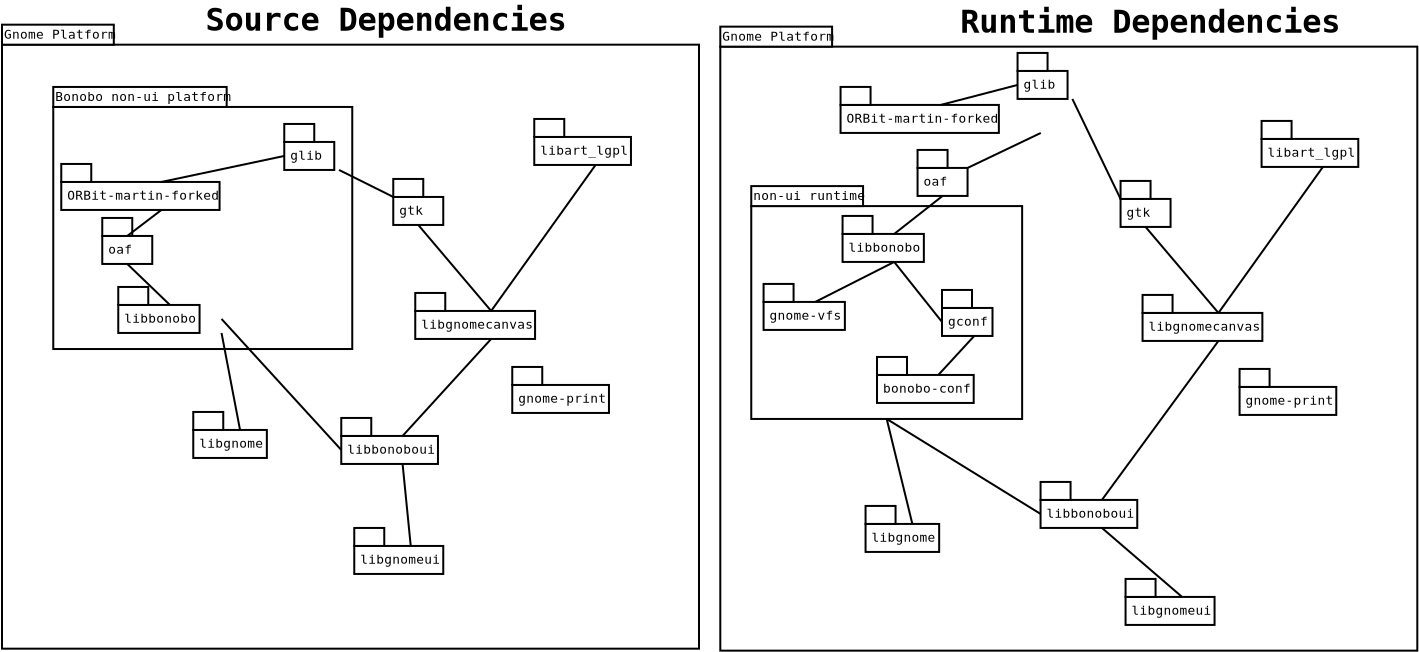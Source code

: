 <?xml version="1.0"?>
<diagram xmlns:dia="http://www.lysator.liu.se/~alla/dia/">
  <diagramdata>
    <attribute name="background">
      <color val="#ffffff"/>
    </attribute>
    <attribute name="paper">
      <composite type="paper">
        <attribute name="name">
          <string>#A4#</string>
        </attribute>
        <attribute name="tmargin">
          <real val="2.82"/>
        </attribute>
        <attribute name="bmargin">
          <real val="2.82"/>
        </attribute>
        <attribute name="lmargin">
          <real val="2.82"/>
        </attribute>
        <attribute name="rmargin">
          <real val="2.82"/>
        </attribute>
        <attribute name="is_portrait">
          <boolean val="true"/>
        </attribute>
        <attribute name="scaling">
          <real val="1"/>
        </attribute>
        <attribute name="fitto">
          <boolean val="false"/>
        </attribute>
      </composite>
    </attribute>
    <attribute name="grid">
      <composite type="grid">
        <attribute name="width_x">
          <real val="1"/>
        </attribute>
        <attribute name="width_y">
          <real val="1"/>
        </attribute>
        <attribute name="visible_x">
          <int val="1"/>
        </attribute>
        <attribute name="visible_y">
          <int val="1"/>
        </attribute>
      </composite>
    </attribute>
    <attribute name="guides">
      <composite type="guides">
        <attribute name="hguides"/>
        <attribute name="vguides"/>
      </composite>
    </attribute>
  </diagramdata>
  <layer name="Background" visible="true">
    <object type="UML - LargePackage" version="0" id="O0">
      <attribute name="obj_pos">
        <point val="33.602,-1.165"/>
      </attribute>
      <attribute name="obj_bb">
        <rectangle val="33.552,-3.015;68.502,29.085"/>
      </attribute>
      <attribute name="elem_corner">
        <point val="33.602,-1.165"/>
      </attribute>
      <attribute name="elem_width">
        <real val="34.85"/>
      </attribute>
      <attribute name="elem_height">
        <real val="30.2"/>
      </attribute>
      <attribute name="name">
        <string>#Gnome Platform#</string>
      </attribute>
      <attribute name="stereotype">
        <string/>
      </attribute>
    </object>
    <object type="UML - LargePackage" version="0" id="O1">
      <attribute name="obj_pos">
        <point val="35.15,6.807"/>
      </attribute>
      <attribute name="obj_bb">
        <rectangle val="35.1,4.957;48.744,17.5"/>
      </attribute>
      <attribute name="elem_corner">
        <point val="35.15,6.807"/>
      </attribute>
      <attribute name="elem_width">
        <real val="13.544"/>
      </attribute>
      <attribute name="elem_height">
        <real val="10.643"/>
      </attribute>
      <attribute name="name">
        <string>#non-ui runtime#</string>
      </attribute>
      <attribute name="stereotype">
        <string/>
      </attribute>
    </object>
    <object type="UML - LargePackage" version="0" id="O2">
      <attribute name="obj_pos">
        <point val="-2.313,-1.264"/>
      </attribute>
      <attribute name="obj_bb">
        <rectangle val="-2.363,-3.114;32.587,28.986"/>
      </attribute>
      <attribute name="elem_corner">
        <point val="-2.313,-1.264"/>
      </attribute>
      <attribute name="elem_width">
        <real val="34.85"/>
      </attribute>
      <attribute name="elem_height">
        <real val="30.2"/>
      </attribute>
      <attribute name="name">
        <string>#Gnome Platform#</string>
      </attribute>
      <attribute name="stereotype">
        <string/>
      </attribute>
    </object>
    <object type="UML - LargePackage" version="0" id="O3">
      <attribute name="obj_pos">
        <point val="0.25,1.85"/>
      </attribute>
      <attribute name="obj_bb">
        <rectangle val="0.2,4.163e-17;15.25,14.004"/>
      </attribute>
      <attribute name="elem_corner">
        <point val="0.25,1.85"/>
      </attribute>
      <attribute name="elem_width">
        <real val="14.95"/>
      </attribute>
      <attribute name="elem_height">
        <real val="12.104"/>
      </attribute>
      <attribute name="name">
        <string>#Bonobo non-ui platform#</string>
      </attribute>
      <attribute name="stereotype">
        <string/>
      </attribute>
    </object>
    <object type="UML - SmallPackage" version="0" id="O4">
      <attribute name="obj_pos">
        <point val="11.8,3.6"/>
      </attribute>
      <attribute name="obj_bb">
        <rectangle val="11.75,2.65;14.589,5.05"/>
      </attribute>
      <attribute name="elem_corner">
        <point val="11.8,3.6"/>
      </attribute>
      <attribute name="elem_width">
        <real val="2.739"/>
      </attribute>
      <attribute name="elem_height">
        <real val="1.4"/>
      </attribute>
      <attribute name="text">
        <composite type="text">
          <attribute name="string">
            <string>#glib#</string>
          </attribute>
          <attribute name="font">
            <font name="Courier"/>
          </attribute>
          <attribute name="height">
            <real val="0.8"/>
          </attribute>
          <attribute name="pos">
            <point val="12.1,4.495"/>
          </attribute>
          <attribute name="color">
            <color val="#000000"/>
          </attribute>
          <attribute name="alignment">
            <enum val="0"/>
          </attribute>
        </composite>
      </attribute>
    </object>
    <object type="UML - SmallPackage" version="0" id="O5">
      <attribute name="obj_pos">
        <point val="17.25,6.35"/>
      </attribute>
      <attribute name="obj_bb">
        <rectangle val="17.2,5.4;19.8,7.8"/>
      </attribute>
      <attribute name="elem_corner">
        <point val="17.25,6.35"/>
      </attribute>
      <attribute name="elem_width">
        <real val="2.5"/>
      </attribute>
      <attribute name="elem_height">
        <real val="1.4"/>
      </attribute>
      <attribute name="text">
        <composite type="text">
          <attribute name="string">
            <string>#gtk#</string>
          </attribute>
          <attribute name="font">
            <font name="Courier"/>
          </attribute>
          <attribute name="height">
            <real val="0.8"/>
          </attribute>
          <attribute name="pos">
            <point val="17.55,7.245"/>
          </attribute>
          <attribute name="color">
            <color val="#000000"/>
          </attribute>
          <attribute name="alignment">
            <enum val="0"/>
          </attribute>
        </composite>
      </attribute>
    </object>
    <object type="UML - SmallPackage" version="0" id="O6">
      <attribute name="obj_pos">
        <point val="3.5,11.75"/>
      </attribute>
      <attribute name="obj_bb">
        <rectangle val="3.45,10.8;8.713,13.2"/>
      </attribute>
      <attribute name="elem_corner">
        <point val="3.5,11.75"/>
      </attribute>
      <attribute name="elem_width">
        <real val="5.163"/>
      </attribute>
      <attribute name="elem_height">
        <real val="1.4"/>
      </attribute>
      <attribute name="text">
        <composite type="text">
          <attribute name="string">
            <string>#libbonobo#</string>
          </attribute>
          <attribute name="font">
            <font name="Courier"/>
          </attribute>
          <attribute name="height">
            <real val="0.8"/>
          </attribute>
          <attribute name="pos">
            <point val="3.8,12.645"/>
          </attribute>
          <attribute name="color">
            <color val="#000000"/>
          </attribute>
          <attribute name="alignment">
            <enum val="0"/>
          </attribute>
        </composite>
      </attribute>
    </object>
    <object type="UML - SmallPackage" version="0" id="O7">
      <attribute name="obj_pos">
        <point val="24.3,3.35"/>
      </attribute>
      <attribute name="obj_bb">
        <rectangle val="24.25,2.4;30.483,4.8"/>
      </attribute>
      <attribute name="elem_corner">
        <point val="24.3,3.35"/>
      </attribute>
      <attribute name="elem_width">
        <real val="6.133"/>
      </attribute>
      <attribute name="elem_height">
        <real val="1.4"/>
      </attribute>
      <attribute name="text">
        <composite type="text">
          <attribute name="string">
            <string>#libart_lgpl#</string>
          </attribute>
          <attribute name="font">
            <font name="Courier"/>
          </attribute>
          <attribute name="height">
            <real val="0.8"/>
          </attribute>
          <attribute name="pos">
            <point val="24.6,4.245"/>
          </attribute>
          <attribute name="color">
            <color val="#000000"/>
          </attribute>
          <attribute name="alignment">
            <enum val="0"/>
          </attribute>
        </composite>
      </attribute>
    </object>
    <object type="UML - SmallPackage" version="0" id="O8">
      <attribute name="obj_pos">
        <point val="14.65,18.3"/>
      </attribute>
      <attribute name="obj_bb">
        <rectangle val="14.6,17.35;20.833,19.75"/>
      </attribute>
      <attribute name="elem_corner">
        <point val="14.65,18.3"/>
      </attribute>
      <attribute name="elem_width">
        <real val="6.133"/>
      </attribute>
      <attribute name="elem_height">
        <real val="1.4"/>
      </attribute>
      <attribute name="text">
        <composite type="text">
          <attribute name="string">
            <string>#libbonoboui#</string>
          </attribute>
          <attribute name="font">
            <font name="Courier"/>
          </attribute>
          <attribute name="height">
            <real val="0.8"/>
          </attribute>
          <attribute name="pos">
            <point val="14.95,19.195"/>
          </attribute>
          <attribute name="color">
            <color val="#000000"/>
          </attribute>
          <attribute name="alignment">
            <enum val="0"/>
          </attribute>
        </composite>
      </attribute>
    </object>
    <object type="UML - SmallPackage" version="0" id="O9">
      <attribute name="obj_pos">
        <point val="0.65,5.6"/>
      </attribute>
      <attribute name="obj_bb">
        <rectangle val="0.6,4.65;10.711,7.05"/>
      </attribute>
      <attribute name="elem_corner">
        <point val="0.65,5.6"/>
      </attribute>
      <attribute name="elem_width">
        <real val="10.011"/>
      </attribute>
      <attribute name="elem_height">
        <real val="1.4"/>
      </attribute>
      <attribute name="text">
        <composite type="text">
          <attribute name="string">
            <string>#ORBit-martin-forked#</string>
          </attribute>
          <attribute name="font">
            <font name="Courier"/>
          </attribute>
          <attribute name="height">
            <real val="0.8"/>
          </attribute>
          <attribute name="pos">
            <point val="0.95,6.495"/>
          </attribute>
          <attribute name="color">
            <color val="#000000"/>
          </attribute>
          <attribute name="alignment">
            <enum val="0"/>
          </attribute>
        </composite>
      </attribute>
    </object>
    <object type="UML - SmallPackage" version="0" id="O10">
      <attribute name="obj_pos">
        <point val="2.7,8.3"/>
      </attribute>
      <attribute name="obj_bb">
        <rectangle val="2.65,7.35;5.25,9.75"/>
      </attribute>
      <attribute name="elem_corner">
        <point val="2.7,8.3"/>
      </attribute>
      <attribute name="elem_width">
        <real val="2.5"/>
      </attribute>
      <attribute name="elem_height">
        <real val="1.4"/>
      </attribute>
      <attribute name="text">
        <composite type="text">
          <attribute name="string">
            <string>#oaf#</string>
          </attribute>
          <attribute name="font">
            <font name="Courier"/>
          </attribute>
          <attribute name="height">
            <real val="0.8"/>
          </attribute>
          <attribute name="pos">
            <point val="3,9.195"/>
          </attribute>
          <attribute name="color">
            <color val="#000000"/>
          </attribute>
          <attribute name="alignment">
            <enum val="0"/>
          </attribute>
        </composite>
      </attribute>
    </object>
    <object type="UML - SmallPackage" version="0" id="O11">
      <attribute name="obj_pos">
        <point val="7.25,18"/>
      </attribute>
      <attribute name="obj_bb">
        <rectangle val="7.2,17.05;11.978,19.45"/>
      </attribute>
      <attribute name="elem_corner">
        <point val="7.25,18"/>
      </attribute>
      <attribute name="elem_width">
        <real val="4.678"/>
      </attribute>
      <attribute name="elem_height">
        <real val="1.4"/>
      </attribute>
      <attribute name="text">
        <composite type="text">
          <attribute name="string">
            <string>#libgnome#</string>
          </attribute>
          <attribute name="font">
            <font name="Courier"/>
          </attribute>
          <attribute name="height">
            <real val="0.8"/>
          </attribute>
          <attribute name="pos">
            <point val="7.55,18.895"/>
          </attribute>
          <attribute name="color">
            <color val="#000000"/>
          </attribute>
          <attribute name="alignment">
            <enum val="0"/>
          </attribute>
        </composite>
      </attribute>
    </object>
    <object type="UML - SmallPackage" version="0" id="O12">
      <attribute name="obj_pos">
        <point val="15.3,23.8"/>
      </attribute>
      <attribute name="obj_bb">
        <rectangle val="15.25,22.85;20.998,25.25"/>
      </attribute>
      <attribute name="elem_corner">
        <point val="15.3,23.8"/>
      </attribute>
      <attribute name="elem_width">
        <real val="5.648"/>
      </attribute>
      <attribute name="elem_height">
        <real val="1.4"/>
      </attribute>
      <attribute name="text">
        <composite type="text">
          <attribute name="string">
            <string>#libgnomeui#</string>
          </attribute>
          <attribute name="font">
            <font name="Courier"/>
          </attribute>
          <attribute name="height">
            <real val="0.8"/>
          </attribute>
          <attribute name="pos">
            <point val="15.6,24.695"/>
          </attribute>
          <attribute name="color">
            <color val="#000000"/>
          </attribute>
          <attribute name="alignment">
            <enum val="0"/>
          </attribute>
        </composite>
      </attribute>
    </object>
    <object type="UML - SmallPackage" version="0" id="O13">
      <attribute name="obj_pos">
        <point val="18.35,12.05"/>
      </attribute>
      <attribute name="obj_bb">
        <rectangle val="18.3,11.1;25.987,13.5"/>
      </attribute>
      <attribute name="elem_corner">
        <point val="18.35,12.05"/>
      </attribute>
      <attribute name="elem_width">
        <real val="7.587"/>
      </attribute>
      <attribute name="elem_height">
        <real val="1.4"/>
      </attribute>
      <attribute name="text">
        <composite type="text">
          <attribute name="string">
            <string>#libgnomecanvas#</string>
          </attribute>
          <attribute name="font">
            <font name="Courier"/>
          </attribute>
          <attribute name="height">
            <real val="0.8"/>
          </attribute>
          <attribute name="pos">
            <point val="18.65,12.945"/>
          </attribute>
          <attribute name="color">
            <color val="#000000"/>
          </attribute>
          <attribute name="alignment">
            <enum val="0"/>
          </attribute>
        </composite>
      </attribute>
    </object>
    <object type="Standard - Line" version="0" id="O14">
      <attribute name="obj_pos">
        <point val="11.8,4.3"/>
      </attribute>
      <attribute name="obj_bb">
        <rectangle val="5.606,4.25;11.85,5.65"/>
      </attribute>
      <attribute name="conn_endpoints">
        <point val="11.8,4.3"/>
        <point val="5.656,5.6"/>
      </attribute>
      <attribute name="numcp">
        <int val="1"/>
      </attribute>
      <connections>
        <connection handle="0" to="O4" connection="3"/>
        <connection handle="1" to="O9" connection="1"/>
      </connections>
    </object>
    <object type="Standard - Line" version="0" id="O15">
      <attribute name="obj_pos">
        <point val="14.539,5"/>
      </attribute>
      <attribute name="obj_bb">
        <rectangle val="14.489,4.95;17.3,6.4"/>
      </attribute>
      <attribute name="conn_endpoints">
        <point val="14.539,5"/>
        <point val="17.25,6.35"/>
      </attribute>
      <attribute name="numcp">
        <int val="1"/>
      </attribute>
      <connections>
        <connection handle="0" to="O4" connection="7"/>
        <connection handle="1" to="O5" connection="0"/>
      </connections>
    </object>
    <object type="Standard - Line" version="0" id="O16">
      <attribute name="obj_pos">
        <point val="5.656,7"/>
      </attribute>
      <attribute name="obj_bb">
        <rectangle val="3.9,6.95;5.706,8.35"/>
      </attribute>
      <attribute name="conn_endpoints">
        <point val="5.656,7"/>
        <point val="3.95,8.3"/>
      </attribute>
      <attribute name="numcp">
        <int val="1"/>
      </attribute>
      <connections>
        <connection handle="0" to="O9" connection="6"/>
        <connection handle="1" to="O10" connection="1"/>
      </connections>
    </object>
    <object type="Standard - Line" version="0" id="O17">
      <attribute name="obj_pos">
        <point val="3.95,9.7"/>
      </attribute>
      <attribute name="obj_bb">
        <rectangle val="3.9,9.65;6.132,11.8"/>
      </attribute>
      <attribute name="conn_endpoints">
        <point val="3.95,9.7"/>
        <point val="6.082,11.75"/>
      </attribute>
      <attribute name="numcp">
        <int val="1"/>
      </attribute>
      <connections>
        <connection handle="0" to="O10" connection="6"/>
        <connection handle="1" to="O6" connection="1"/>
      </connections>
    </object>
    <object type="Standard - Line" version="0" id="O18">
      <attribute name="obj_pos">
        <point val="8.663,13.15"/>
      </attribute>
      <attribute name="obj_bb">
        <rectangle val="8.613,13.1;9.639,18.05"/>
      </attribute>
      <attribute name="conn_endpoints">
        <point val="8.663,13.15"/>
        <point val="9.589,18"/>
      </attribute>
      <attribute name="numcp">
        <int val="1"/>
      </attribute>
      <connections>
        <connection handle="0" to="O6" connection="7"/>
        <connection handle="1" to="O11" connection="1"/>
      </connections>
    </object>
    <object type="Standard - Line" version="0" id="O19">
      <attribute name="obj_pos">
        <point val="27.366,4.75"/>
      </attribute>
      <attribute name="obj_bb">
        <rectangle val="22.094,4.7;27.416,12.1"/>
      </attribute>
      <attribute name="conn_endpoints">
        <point val="27.366,4.75"/>
        <point val="22.144,12.05"/>
      </attribute>
      <attribute name="numcp">
        <int val="1"/>
      </attribute>
      <connections>
        <connection handle="0" to="O7" connection="6"/>
        <connection handle="1" to="O13" connection="1"/>
      </connections>
    </object>
    <object type="Standard - Line" version="0" id="O20">
      <attribute name="obj_pos">
        <point val="18.5,7.75"/>
      </attribute>
      <attribute name="obj_bb">
        <rectangle val="18.45,7.7;22.194,12.1"/>
      </attribute>
      <attribute name="conn_endpoints">
        <point val="18.5,7.75"/>
        <point val="22.144,12.05"/>
      </attribute>
      <attribute name="numcp">
        <int val="1"/>
      </attribute>
      <connections>
        <connection handle="0" to="O5" connection="6"/>
        <connection handle="1" to="O13" connection="1"/>
      </connections>
    </object>
    <object type="Standard - Line" version="0" id="O21">
      <attribute name="obj_pos">
        <point val="8.663,12.45"/>
      </attribute>
      <attribute name="obj_bb">
        <rectangle val="8.613,12.4;14.7,19.05"/>
      </attribute>
      <attribute name="conn_endpoints">
        <point val="8.663,12.45"/>
        <point val="14.65,19"/>
      </attribute>
      <attribute name="numcp">
        <int val="1"/>
      </attribute>
      <connections>
        <connection handle="0" to="O6" connection="4"/>
        <connection handle="1" to="O8" connection="3"/>
      </connections>
    </object>
    <object type="Standard - Line" version="0" id="O22">
      <attribute name="obj_pos">
        <point val="22.144,13.45"/>
      </attribute>
      <attribute name="obj_bb">
        <rectangle val="17.666,13.4;22.194,18.35"/>
      </attribute>
      <attribute name="conn_endpoints">
        <point val="22.144,13.45"/>
        <point val="17.716,18.3"/>
      </attribute>
      <attribute name="numcp">
        <int val="1"/>
      </attribute>
      <connections>
        <connection handle="0" to="O13" connection="6"/>
        <connection handle="1" to="O8" connection="1"/>
      </connections>
    </object>
    <object type="Standard - Line" version="0" id="O23">
      <attribute name="obj_pos">
        <point val="17.716,19.7"/>
      </attribute>
      <attribute name="obj_bb">
        <rectangle val="17.666,19.65;18.174,23.85"/>
      </attribute>
      <attribute name="conn_endpoints">
        <point val="17.716,19.7"/>
        <point val="18.124,23.8"/>
      </attribute>
      <attribute name="numcp">
        <int val="1"/>
      </attribute>
      <connections>
        <connection handle="0" to="O8" connection="6"/>
        <connection handle="1" to="O12" connection="1"/>
      </connections>
    </object>
    <object type="UML - SmallPackage" version="0" id="O24">
      <attribute name="obj_pos">
        <point val="23.2,15.75"/>
      </attribute>
      <attribute name="obj_bb">
        <rectangle val="23.15,14.8;29.383,17.2"/>
      </attribute>
      <attribute name="elem_corner">
        <point val="23.2,15.75"/>
      </attribute>
      <attribute name="elem_width">
        <real val="6.133"/>
      </attribute>
      <attribute name="elem_height">
        <real val="1.4"/>
      </attribute>
      <attribute name="text">
        <composite type="text">
          <attribute name="string">
            <string>#gnome-print#</string>
          </attribute>
          <attribute name="font">
            <font name="Courier"/>
          </attribute>
          <attribute name="height">
            <real val="0.8"/>
          </attribute>
          <attribute name="pos">
            <point val="23.5,16.645"/>
          </attribute>
          <attribute name="color">
            <color val="#000000"/>
          </attribute>
          <attribute name="alignment">
            <enum val="0"/>
          </attribute>
        </composite>
      </attribute>
    </object>
    <object type="Standard - Text" version="0" id="O25">
      <attribute name="obj_pos">
        <point val="16.883,-1.96"/>
      </attribute>
      <attribute name="obj_bb">
        <rectangle val="5.269,-3.451;28.497,-1.451"/>
      </attribute>
      <attribute name="text">
        <composite type="text">
          <attribute name="string">
            <string>#Source Dependencies#</string>
          </attribute>
          <attribute name="font">
            <font name="Courier-Bold"/>
          </attribute>
          <attribute name="height">
            <real val="2"/>
          </attribute>
          <attribute name="pos">
            <point val="16.883,-1.96"/>
          </attribute>
          <attribute name="color">
            <color val="#000000"/>
          </attribute>
          <attribute name="alignment">
            <enum val="1"/>
          </attribute>
        </composite>
      </attribute>
    </object>
    <object type="Standard - Text" version="0" id="O26">
      <attribute name="obj_pos">
        <point val="55.102,-1.86"/>
      </attribute>
      <attribute name="obj_bb">
        <rectangle val="42.882,-3.351;67.322,-1.351"/>
      </attribute>
      <attribute name="text">
        <composite type="text">
          <attribute name="string">
            <string>#Runtime Dependencies#</string>
          </attribute>
          <attribute name="font">
            <font name="Courier-Bold"/>
          </attribute>
          <attribute name="height">
            <real val="2"/>
          </attribute>
          <attribute name="pos">
            <point val="55.102,-1.86"/>
          </attribute>
          <attribute name="color">
            <color val="#000000"/>
          </attribute>
          <attribute name="alignment">
            <enum val="1"/>
          </attribute>
        </composite>
      </attribute>
    </object>
    <object type="UML - SmallPackage" version="0" id="O27">
      <attribute name="obj_pos">
        <point val="48.465,0.049"/>
      </attribute>
      <attribute name="obj_bb">
        <rectangle val="48.416,-0.901;51.255,1.499"/>
      </attribute>
      <attribute name="elem_corner">
        <point val="48.465,0.049"/>
      </attribute>
      <attribute name="elem_width">
        <real val="2.739"/>
      </attribute>
      <attribute name="elem_height">
        <real val="1.4"/>
      </attribute>
      <attribute name="text">
        <composite type="text">
          <attribute name="string">
            <string>#glib#</string>
          </attribute>
          <attribute name="font">
            <font name="Courier"/>
          </attribute>
          <attribute name="height">
            <real val="0.8"/>
          </attribute>
          <attribute name="pos">
            <point val="48.766,0.944"/>
          </attribute>
          <attribute name="color">
            <color val="#000000"/>
          </attribute>
          <attribute name="alignment">
            <enum val="0"/>
          </attribute>
        </composite>
      </attribute>
    </object>
    <object type="UML - SmallPackage" version="0" id="O28">
      <attribute name="obj_pos">
        <point val="53.615,6.449"/>
      </attribute>
      <attribute name="obj_bb">
        <rectangle val="53.566,5.499;56.166,7.899"/>
      </attribute>
      <attribute name="elem_corner">
        <point val="53.615,6.449"/>
      </attribute>
      <attribute name="elem_width">
        <real val="2.5"/>
      </attribute>
      <attribute name="elem_height">
        <real val="1.4"/>
      </attribute>
      <attribute name="text">
        <composite type="text">
          <attribute name="string">
            <string>#gtk#</string>
          </attribute>
          <attribute name="font">
            <font name="Courier"/>
          </attribute>
          <attribute name="height">
            <real val="0.8"/>
          </attribute>
          <attribute name="pos">
            <point val="53.916,7.344"/>
          </attribute>
          <attribute name="color">
            <color val="#000000"/>
          </attribute>
          <attribute name="alignment">
            <enum val="0"/>
          </attribute>
        </composite>
      </attribute>
    </object>
    <object type="UML - SmallPackage" version="0" id="O29">
      <attribute name="obj_pos">
        <point val="39.715,8.199"/>
      </attribute>
      <attribute name="obj_bb">
        <rectangle val="39.666,7.249;44.929,9.649"/>
      </attribute>
      <attribute name="elem_corner">
        <point val="39.715,8.199"/>
      </attribute>
      <attribute name="elem_width">
        <real val="5.163"/>
      </attribute>
      <attribute name="elem_height">
        <real val="1.4"/>
      </attribute>
      <attribute name="text">
        <composite type="text">
          <attribute name="string">
            <string>#libbonobo#</string>
          </attribute>
          <attribute name="font">
            <font name="Courier"/>
          </attribute>
          <attribute name="height">
            <real val="0.8"/>
          </attribute>
          <attribute name="pos">
            <point val="40.016,9.094"/>
          </attribute>
          <attribute name="color">
            <color val="#000000"/>
          </attribute>
          <attribute name="alignment">
            <enum val="0"/>
          </attribute>
        </composite>
      </attribute>
    </object>
    <object type="UML - SmallPackage" version="0" id="O30">
      <attribute name="obj_pos">
        <point val="60.666,3.449"/>
      </attribute>
      <attribute name="obj_bb">
        <rectangle val="60.615,2.499;66.848,4.899"/>
      </attribute>
      <attribute name="elem_corner">
        <point val="60.666,3.449"/>
      </attribute>
      <attribute name="elem_width">
        <real val="6.133"/>
      </attribute>
      <attribute name="elem_height">
        <real val="1.4"/>
      </attribute>
      <attribute name="text">
        <composite type="text">
          <attribute name="string">
            <string>#libart_lgpl#</string>
          </attribute>
          <attribute name="font">
            <font name="Courier"/>
          </attribute>
          <attribute name="height">
            <real val="0.8"/>
          </attribute>
          <attribute name="pos">
            <point val="60.965,4.344"/>
          </attribute>
          <attribute name="color">
            <color val="#000000"/>
          </attribute>
          <attribute name="alignment">
            <enum val="0"/>
          </attribute>
        </composite>
      </attribute>
    </object>
    <object type="UML - SmallPackage" version="0" id="O31">
      <attribute name="obj_pos">
        <point val="49.615,21.499"/>
      </attribute>
      <attribute name="obj_bb">
        <rectangle val="49.566,20.549;55.798,22.949"/>
      </attribute>
      <attribute name="elem_corner">
        <point val="49.615,21.499"/>
      </attribute>
      <attribute name="elem_width">
        <real val="6.133"/>
      </attribute>
      <attribute name="elem_height">
        <real val="1.4"/>
      </attribute>
      <attribute name="text">
        <composite type="text">
          <attribute name="string">
            <string>#libbonoboui#</string>
          </attribute>
          <attribute name="font">
            <font name="Courier"/>
          </attribute>
          <attribute name="height">
            <real val="0.8"/>
          </attribute>
          <attribute name="pos">
            <point val="49.916,22.394"/>
          </attribute>
          <attribute name="color">
            <color val="#000000"/>
          </attribute>
          <attribute name="alignment">
            <enum val="0"/>
          </attribute>
        </composite>
      </attribute>
    </object>
    <object type="UML - SmallPackage" version="0" id="O32">
      <attribute name="obj_pos">
        <point val="39.615,1.749"/>
      </attribute>
      <attribute name="obj_bb">
        <rectangle val="39.566,0.799;49.677,3.199"/>
      </attribute>
      <attribute name="elem_corner">
        <point val="39.615,1.749"/>
      </attribute>
      <attribute name="elem_width">
        <real val="10.011"/>
      </attribute>
      <attribute name="elem_height">
        <real val="1.4"/>
      </attribute>
      <attribute name="text">
        <composite type="text">
          <attribute name="string">
            <string>#ORBit-martin-forked#</string>
          </attribute>
          <attribute name="font">
            <font name="Courier"/>
          </attribute>
          <attribute name="height">
            <real val="0.8"/>
          </attribute>
          <attribute name="pos">
            <point val="39.916,2.644"/>
          </attribute>
          <attribute name="color">
            <color val="#000000"/>
          </attribute>
          <attribute name="alignment">
            <enum val="0"/>
          </attribute>
        </composite>
      </attribute>
    </object>
    <object type="UML - SmallPackage" version="0" id="O33">
      <attribute name="obj_pos">
        <point val="43.465,4.899"/>
      </attribute>
      <attribute name="obj_bb">
        <rectangle val="43.416,3.949;46.016,6.349"/>
      </attribute>
      <attribute name="elem_corner">
        <point val="43.465,4.899"/>
      </attribute>
      <attribute name="elem_width">
        <real val="2.5"/>
      </attribute>
      <attribute name="elem_height">
        <real val="1.4"/>
      </attribute>
      <attribute name="text">
        <composite type="text">
          <attribute name="string">
            <string>#oaf#</string>
          </attribute>
          <attribute name="font">
            <font name="Courier"/>
          </attribute>
          <attribute name="height">
            <real val="0.8"/>
          </attribute>
          <attribute name="pos">
            <point val="43.766,5.794"/>
          </attribute>
          <attribute name="color">
            <color val="#000000"/>
          </attribute>
          <attribute name="alignment">
            <enum val="0"/>
          </attribute>
        </composite>
      </attribute>
    </object>
    <object type="UML - SmallPackage" version="0" id="O34">
      <attribute name="obj_pos">
        <point val="40.865,22.699"/>
      </attribute>
      <attribute name="obj_bb">
        <rectangle val="40.816,21.749;45.594,24.149"/>
      </attribute>
      <attribute name="elem_corner">
        <point val="40.865,22.699"/>
      </attribute>
      <attribute name="elem_width">
        <real val="4.678"/>
      </attribute>
      <attribute name="elem_height">
        <real val="1.4"/>
      </attribute>
      <attribute name="text">
        <composite type="text">
          <attribute name="string">
            <string>#libgnome#</string>
          </attribute>
          <attribute name="font">
            <font name="Courier"/>
          </attribute>
          <attribute name="height">
            <real val="0.8"/>
          </attribute>
          <attribute name="pos">
            <point val="41.166,23.594"/>
          </attribute>
          <attribute name="color">
            <color val="#000000"/>
          </attribute>
          <attribute name="alignment">
            <enum val="0"/>
          </attribute>
        </composite>
      </attribute>
    </object>
    <object type="UML - SmallPackage" version="0" id="O35">
      <attribute name="obj_pos">
        <point val="53.865,26.349"/>
      </attribute>
      <attribute name="obj_bb">
        <rectangle val="53.816,25.399;59.563,27.799"/>
      </attribute>
      <attribute name="elem_corner">
        <point val="53.865,26.349"/>
      </attribute>
      <attribute name="elem_width">
        <real val="5.648"/>
      </attribute>
      <attribute name="elem_height">
        <real val="1.4"/>
      </attribute>
      <attribute name="text">
        <composite type="text">
          <attribute name="string">
            <string>#libgnomeui#</string>
          </attribute>
          <attribute name="font">
            <font name="Courier"/>
          </attribute>
          <attribute name="height">
            <real val="0.8"/>
          </attribute>
          <attribute name="pos">
            <point val="54.166,27.244"/>
          </attribute>
          <attribute name="color">
            <color val="#000000"/>
          </attribute>
          <attribute name="alignment">
            <enum val="0"/>
          </attribute>
        </composite>
      </attribute>
    </object>
    <object type="UML - SmallPackage" version="0" id="O36">
      <attribute name="obj_pos">
        <point val="54.715,12.149"/>
      </attribute>
      <attribute name="obj_bb">
        <rectangle val="54.666,11.199;62.353,13.599"/>
      </attribute>
      <attribute name="elem_corner">
        <point val="54.715,12.149"/>
      </attribute>
      <attribute name="elem_width">
        <real val="7.587"/>
      </attribute>
      <attribute name="elem_height">
        <real val="1.4"/>
      </attribute>
      <attribute name="text">
        <composite type="text">
          <attribute name="string">
            <string>#libgnomecanvas#</string>
          </attribute>
          <attribute name="font">
            <font name="Courier"/>
          </attribute>
          <attribute name="height">
            <real val="0.8"/>
          </attribute>
          <attribute name="pos">
            <point val="55.016,13.044"/>
          </attribute>
          <attribute name="color">
            <color val="#000000"/>
          </attribute>
          <attribute name="alignment">
            <enum val="0"/>
          </attribute>
        </composite>
      </attribute>
    </object>
    <object type="Standard - Line" version="0" id="O37">
      <attribute name="obj_pos">
        <point val="48.465,0.749"/>
      </attribute>
      <attribute name="obj_bb">
        <rectangle val="44.571,0.699;48.516,1.799"/>
      </attribute>
      <attribute name="conn_endpoints">
        <point val="48.465,0.749"/>
        <point val="44.621,1.749"/>
      </attribute>
      <attribute name="numcp">
        <int val="1"/>
      </attribute>
      <connections>
        <connection handle="0" to="O27" connection="3"/>
        <connection handle="1" to="O32" connection="1"/>
      </connections>
    </object>
    <object type="Standard - Line" version="0" id="O38">
      <attribute name="obj_pos">
        <point val="51.205,1.449"/>
      </attribute>
      <attribute name="obj_bb">
        <rectangle val="51.155,1.399;53.666,6.499"/>
      </attribute>
      <attribute name="conn_endpoints">
        <point val="51.205,1.449"/>
        <point val="53.615,6.449"/>
      </attribute>
      <attribute name="numcp">
        <int val="1"/>
      </attribute>
      <connections>
        <connection handle="0" to="O27" connection="7"/>
        <connection handle="1" to="O28" connection="0"/>
      </connections>
    </object>
    <object type="Standard - Line" version="0" id="O39">
      <attribute name="obj_pos">
        <point val="49.627,3.149"/>
      </attribute>
      <attribute name="obj_bb">
        <rectangle val="45.916,3.099;49.677,4.949"/>
      </attribute>
      <attribute name="conn_endpoints">
        <point val="49.627,3.149"/>
        <point val="45.965,4.899"/>
      </attribute>
      <attribute name="numcp">
        <int val="1"/>
      </attribute>
      <connections>
        <connection handle="0" to="O32" connection="7"/>
        <connection handle="1" to="O33" connection="2"/>
      </connections>
    </object>
    <object type="Standard - Line" version="0" id="O40">
      <attribute name="obj_pos">
        <point val="44.715,6.299"/>
      </attribute>
      <attribute name="obj_bb">
        <rectangle val="42.247,6.249;44.766,8.249"/>
      </attribute>
      <attribute name="conn_endpoints">
        <point val="44.715,6.299"/>
        <point val="42.297,8.199"/>
      </attribute>
      <attribute name="numcp">
        <int val="1"/>
      </attribute>
      <connections>
        <connection handle="0" to="O33" connection="6"/>
        <connection handle="1" to="O29" connection="1"/>
      </connections>
    </object>
    <object type="Standard - Line" version="0" id="O41">
      <attribute name="obj_pos">
        <point val="63.732,4.849"/>
      </attribute>
      <attribute name="obj_bb">
        <rectangle val="58.459,4.799;63.782,12.199"/>
      </attribute>
      <attribute name="conn_endpoints">
        <point val="63.732,4.849"/>
        <point val="58.509,12.149"/>
      </attribute>
      <attribute name="numcp">
        <int val="1"/>
      </attribute>
      <connections>
        <connection handle="0" to="O30" connection="6"/>
        <connection handle="1" to="O36" connection="1"/>
      </connections>
    </object>
    <object type="Standard - Line" version="0" id="O42">
      <attribute name="obj_pos">
        <point val="54.865,7.849"/>
      </attribute>
      <attribute name="obj_bb">
        <rectangle val="54.816,7.799;58.559,12.199"/>
      </attribute>
      <attribute name="conn_endpoints">
        <point val="54.865,7.849"/>
        <point val="58.509,12.149"/>
      </attribute>
      <attribute name="numcp">
        <int val="1"/>
      </attribute>
      <connections>
        <connection handle="0" to="O28" connection="6"/>
        <connection handle="1" to="O36" connection="1"/>
      </connections>
    </object>
    <object type="Standard - Line" version="0" id="O43">
      <attribute name="obj_pos">
        <point val="58.509,13.549"/>
      </attribute>
      <attribute name="obj_bb">
        <rectangle val="52.632,13.499;58.559,21.549"/>
      </attribute>
      <attribute name="conn_endpoints">
        <point val="58.509,13.549"/>
        <point val="52.682,21.499"/>
      </attribute>
      <attribute name="numcp">
        <int val="1"/>
      </attribute>
      <connections>
        <connection handle="0" to="O36" connection="6"/>
        <connection handle="1" to="O31" connection="1"/>
      </connections>
    </object>
    <object type="Standard - Line" version="0" id="O44">
      <attribute name="obj_pos">
        <point val="52.682,22.899"/>
      </attribute>
      <attribute name="obj_bb">
        <rectangle val="52.632,22.849;56.739,26.399"/>
      </attribute>
      <attribute name="conn_endpoints">
        <point val="52.682,22.899"/>
        <point val="56.69,26.349"/>
      </attribute>
      <attribute name="numcp">
        <int val="1"/>
      </attribute>
      <connections>
        <connection handle="0" to="O31" connection="6"/>
        <connection handle="1" to="O35" connection="1"/>
      </connections>
    </object>
    <object type="UML - SmallPackage" version="0" id="O45">
      <attribute name="obj_pos">
        <point val="35.766,11.599"/>
      </attribute>
      <attribute name="obj_bb">
        <rectangle val="35.715,10.649;40.979,13.049"/>
      </attribute>
      <attribute name="elem_corner">
        <point val="35.766,11.599"/>
      </attribute>
      <attribute name="elem_width">
        <real val="5.163"/>
      </attribute>
      <attribute name="elem_height">
        <real val="1.4"/>
      </attribute>
      <attribute name="text">
        <composite type="text">
          <attribute name="string">
            <string>#gnome-vfs#</string>
          </attribute>
          <attribute name="font">
            <font name="Courier"/>
          </attribute>
          <attribute name="height">
            <real val="0.8"/>
          </attribute>
          <attribute name="pos">
            <point val="36.066,12.494"/>
          </attribute>
          <attribute name="color">
            <color val="#000000"/>
          </attribute>
          <attribute name="alignment">
            <enum val="0"/>
          </attribute>
        </composite>
      </attribute>
    </object>
    <object type="UML - SmallPackage" version="0" id="O46">
      <attribute name="obj_pos">
        <point val="59.566,15.849"/>
      </attribute>
      <attribute name="obj_bb">
        <rectangle val="59.516,14.899;65.748,17.299"/>
      </attribute>
      <attribute name="elem_corner">
        <point val="59.566,15.849"/>
      </attribute>
      <attribute name="elem_width">
        <real val="6.133"/>
      </attribute>
      <attribute name="elem_height">
        <real val="1.4"/>
      </attribute>
      <attribute name="text">
        <composite type="text">
          <attribute name="string">
            <string>#gnome-print#</string>
          </attribute>
          <attribute name="font">
            <font name="Courier"/>
          </attribute>
          <attribute name="height">
            <real val="0.8"/>
          </attribute>
          <attribute name="pos">
            <point val="59.865,16.744"/>
          </attribute>
          <attribute name="color">
            <color val="#000000"/>
          </attribute>
          <attribute name="alignment">
            <enum val="0"/>
          </attribute>
        </composite>
      </attribute>
    </object>
    <object type="Standard - Line" version="0" id="O47">
      <attribute name="obj_pos">
        <point val="42.297,9.599"/>
      </attribute>
      <attribute name="obj_bb">
        <rectangle val="38.297,9.549;42.347,11.649"/>
      </attribute>
      <attribute name="conn_endpoints">
        <point val="42.297,9.599"/>
        <point val="38.347,11.599"/>
      </attribute>
      <attribute name="numcp">
        <int val="1"/>
      </attribute>
      <connections>
        <connection handle="0" to="O29" connection="6"/>
        <connection handle="1" to="O45" connection="1"/>
      </connections>
    </object>
    <object type="UML - SmallPackage" version="0" id="O48">
      <attribute name="obj_pos">
        <point val="44.687,11.9"/>
      </attribute>
      <attribute name="obj_bb">
        <rectangle val="44.636,10.95;47.961,13.35"/>
      </attribute>
      <attribute name="elem_corner">
        <point val="44.687,11.9"/>
      </attribute>
      <attribute name="elem_width">
        <real val="3.224"/>
      </attribute>
      <attribute name="elem_height">
        <real val="1.4"/>
      </attribute>
      <attribute name="text">
        <composite type="text">
          <attribute name="string">
            <string>#gconf#</string>
          </attribute>
          <attribute name="font">
            <font name="Courier"/>
          </attribute>
          <attribute name="height">
            <real val="0.8"/>
          </attribute>
          <attribute name="pos">
            <point val="44.986,12.795"/>
          </attribute>
          <attribute name="color">
            <color val="#000000"/>
          </attribute>
          <attribute name="alignment">
            <enum val="0"/>
          </attribute>
        </composite>
      </attribute>
    </object>
    <object type="UML - SmallPackage" version="0" id="O49">
      <attribute name="obj_pos">
        <point val="41.437,15.25"/>
      </attribute>
      <attribute name="obj_bb">
        <rectangle val="41.386,14.3;47.619,16.7"/>
      </attribute>
      <attribute name="elem_corner">
        <point val="41.437,15.25"/>
      </attribute>
      <attribute name="elem_width">
        <real val="6.133"/>
      </attribute>
      <attribute name="elem_height">
        <real val="1.4"/>
      </attribute>
      <attribute name="text">
        <composite type="text">
          <attribute name="string">
            <string>#bonobo-conf#</string>
          </attribute>
          <attribute name="font">
            <font name="Courier"/>
          </attribute>
          <attribute name="height">
            <real val="0.8"/>
          </attribute>
          <attribute name="pos">
            <point val="41.736,16.145"/>
          </attribute>
          <attribute name="color">
            <color val="#000000"/>
          </attribute>
          <attribute name="alignment">
            <enum val="0"/>
          </attribute>
        </composite>
      </attribute>
    </object>
    <object type="Standard - Line" version="0" id="O50">
      <attribute name="obj_pos">
        <point val="42.297,9.599"/>
      </attribute>
      <attribute name="obj_bb">
        <rectangle val="42.247,9.549;44.736,12.65"/>
      </attribute>
      <attribute name="conn_endpoints">
        <point val="42.297,9.599"/>
        <point val="44.687,12.6"/>
      </attribute>
      <attribute name="numcp">
        <int val="1"/>
      </attribute>
      <connections>
        <connection handle="0" to="O29" connection="6"/>
        <connection handle="1" to="O48" connection="3"/>
      </connections>
    </object>
    <object type="Standard - Line" version="0" id="O51">
      <attribute name="obj_pos">
        <point val="46.298,13.3"/>
      </attribute>
      <attribute name="obj_bb">
        <rectangle val="44.453,13.25;46.349,15.3"/>
      </attribute>
      <attribute name="conn_endpoints">
        <point val="46.298,13.3"/>
        <point val="44.503,15.25"/>
      </attribute>
      <attribute name="numcp">
        <int val="1"/>
      </attribute>
      <connections>
        <connection handle="0" to="O48" connection="6"/>
        <connection handle="1" to="O49" connection="1"/>
      </connections>
    </object>
    <object type="Standard - Line" version="0" id="O52">
      <attribute name="obj_pos">
        <point val="41.922,17.45"/>
      </attribute>
      <attribute name="obj_bb">
        <rectangle val="41.872,17.4;49.666,22.249"/>
      </attribute>
      <attribute name="conn_endpoints">
        <point val="41.922,17.45"/>
        <point val="49.615,22.199"/>
      </attribute>
      <attribute name="numcp">
        <int val="1"/>
      </attribute>
      <connections>
        <connection handle="0" to="O1" connection="6"/>
        <connection handle="1" to="O31" connection="3"/>
      </connections>
    </object>
    <object type="Standard - Line" version="0" id="O53">
      <attribute name="obj_pos">
        <point val="41.922,17.45"/>
      </attribute>
      <attribute name="obj_bb">
        <rectangle val="41.872,17.4;43.255,22.749"/>
      </attribute>
      <attribute name="conn_endpoints">
        <point val="41.922,17.45"/>
        <point val="43.205,22.699"/>
      </attribute>
      <attribute name="numcp">
        <int val="1"/>
      </attribute>
      <connections>
        <connection handle="0" to="O1" connection="6"/>
        <connection handle="1" to="O34" connection="1"/>
      </connections>
    </object>
  </layer>
</diagram>
